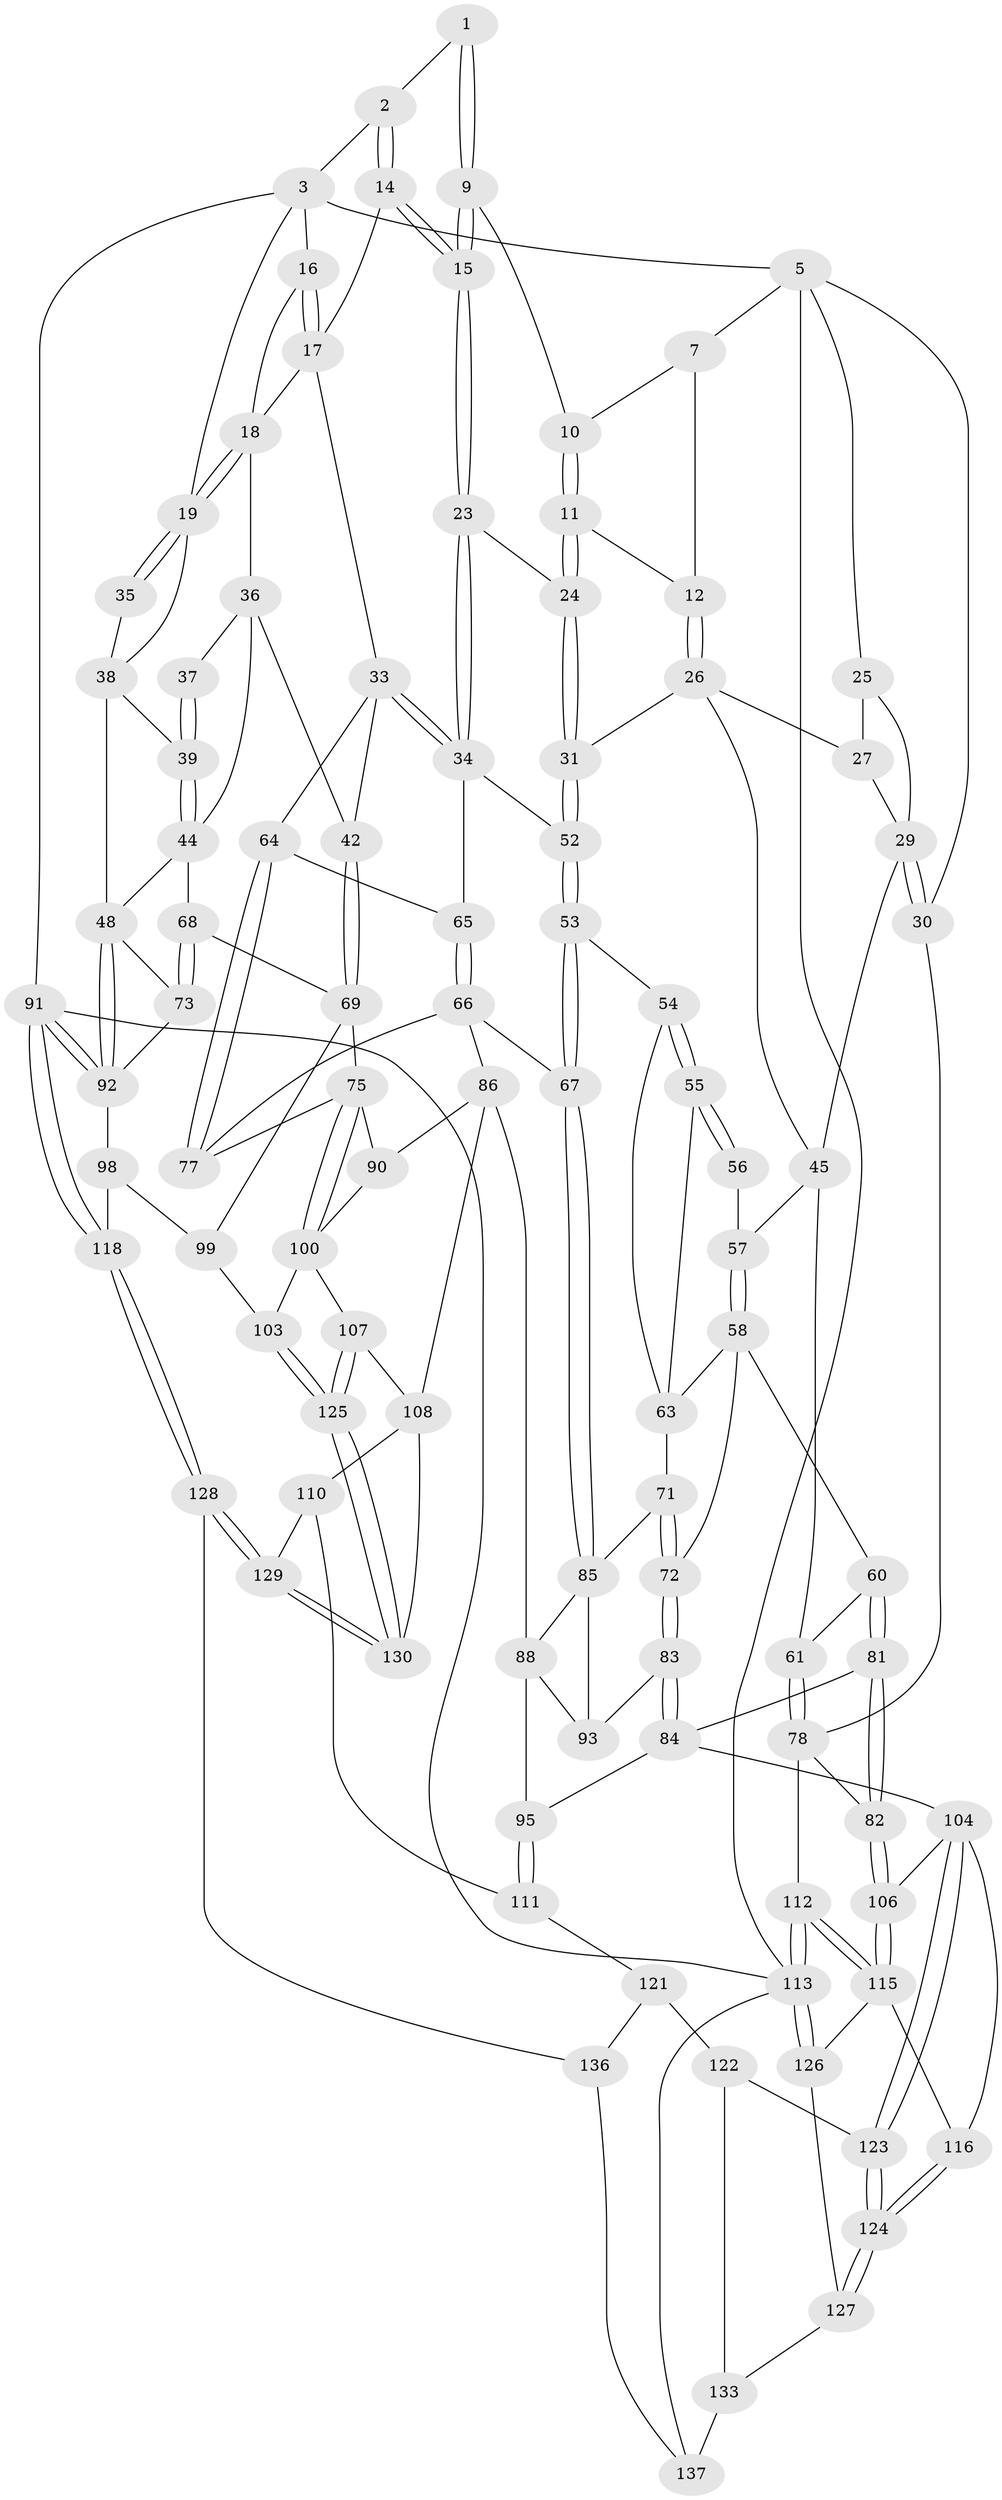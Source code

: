// Generated by graph-tools (version 1.1) at 2025/24/03/03/25 07:24:34]
// undirected, 96 vertices, 213 edges
graph export_dot {
graph [start="1"]
  node [color=gray90,style=filled];
  1 [pos="+0.5008113903131685+0"];
  2 [pos="+0.6931123189779936+0"];
  3 [pos="+0.7014677421819758+0",super="+4"];
  5 [pos="+0+0",super="+6"];
  7 [pos="+0.2978857037653658+0",super="+8"];
  9 [pos="+0.4536192643546537+0.06896545544917887"];
  10 [pos="+0.4082147011474575+0.07140677391608953"];
  11 [pos="+0.37341342535235766+0.10841100068685236"];
  12 [pos="+0.2904811304065243+0.1397024722062252",super="+13"];
  14 [pos="+0.6223925613343367+0.10401516965742028"];
  15 [pos="+0.6144881726905105+0.10884227736352546"];
  16 [pos="+0.8240144620838982+0.0822665587332409"];
  17 [pos="+0.662385399464547+0.13418626790248814",super="+22"];
  18 [pos="+0.8296428328119109+0.08712370386606284",super="+21"];
  19 [pos="+1+0",super="+20"];
  23 [pos="+0.5181408535689382+0.24100885238458652"];
  24 [pos="+0.513908071602589+0.2434658758851882"];
  25 [pos="+0.1421399725552048+0.05985247747528832",super="+28"];
  26 [pos="+0.2778817982845125+0.18375810968189898",super="+32"];
  27 [pos="+0.20664967710807397+0.2011611008484579"];
  29 [pos="+0+0.2291826024228221",super="+40"];
  30 [pos="+0+0.21113011811599794"];
  31 [pos="+0.49403771722069545+0.26453077072634995"];
  33 [pos="+0.7173231751129676+0.34603762121027326",super="+43"];
  34 [pos="+0.6467007922552749+0.3406099256959959",super="+51"];
  35 [pos="+0.985174055270615+0.1310833014308477"];
  36 [pos="+0.8686940765441205+0.19841669044984203",super="+41"];
  37 [pos="+0.90915614939724+0.1852009470457136"];
  38 [pos="+0.9896939733986436+0.30987141239898897",super="+47"];
  39 [pos="+0.978351449812804+0.3098584320731231"];
  42 [pos="+0.7515033769708016+0.375937666583836"];
  44 [pos="+0.8992741336697357+0.3644210043841155",super="+50"];
  45 [pos="+0.31500390450010196+0.28450614599513446",super="+46"];
  48 [pos="+1+0.4943357958212365",super="+49"];
  52 [pos="+0.488461361407724+0.3538432844342955"];
  53 [pos="+0.44171335381726934+0.43884483814164255"];
  54 [pos="+0.43613519018868097+0.4380503990353823"];
  55 [pos="+0.43586196010564304+0.43792469417789204",super="+62"];
  56 [pos="+0.3289220245263138+0.3332816824808316"];
  57 [pos="+0.3192994987778962+0.320878258178953"];
  58 [pos="+0.25637193671590985+0.4244972220572821",super="+59"];
  60 [pos="+0.17533060887178722+0.43741508178010624"];
  61 [pos="+0.12920234255234248+0.3927170895820539"];
  63 [pos="+0.3045454355478442+0.4451236695482993",super="+70"];
  64 [pos="+0.6339844869331999+0.457723847357749"];
  65 [pos="+0.5909748078094992+0.4282391815246956"];
  66 [pos="+0.5242795434200943+0.4805610335870021",super="+80"];
  67 [pos="+0.4661632575290052+0.48180081311032974"];
  68 [pos="+0.8010356626004954+0.5459847898773315"];
  69 [pos="+0.7872228207407888+0.5451632016817252",super="+74"];
  71 [pos="+0.3108317957342817+0.5472357096855126"];
  72 [pos="+0.2883317992971847+0.5670763903155931"];
  73 [pos="+0.9265558440023525+0.5966670839163633"];
  75 [pos="+0.763840892308548+0.5636112911207882",super="+76"];
  77 [pos="+0.6345030989113629+0.5215336358737697"];
  78 [pos="+0.04213067701232917+0.49767163700345735",super="+79"];
  81 [pos="+0.1388606711947137+0.5948780480399618"];
  82 [pos="+0.10622895954593592+0.6193176746585685"];
  83 [pos="+0.28593762672231865+0.5755594619891419"];
  84 [pos="+0.2717448474001086+0.5979464786946286",super="+96"];
  85 [pos="+0.45893677247376813+0.5566412204958072",super="+89"];
  86 [pos="+0.542543029817459+0.6167679585212242",super="+87"];
  88 [pos="+0.47792762151244966+0.6119946647129278",super="+94"];
  90 [pos="+0.6090656949857006+0.6419909441003717"];
  91 [pos="+1+1"];
  92 [pos="+1+0.6076411103974764",super="+97"];
  93 [pos="+0.3470893107181493+0.5985026190159202"];
  95 [pos="+0.4296678984876534+0.6909365156853483"];
  98 [pos="+0.9625166900477318+0.6636026138198026",super="+119"];
  99 [pos="+0.8653950908967599+0.7226852677683651",super="+102"];
  100 [pos="+0.7350751729724653+0.7073726966227053",super="+101"];
  103 [pos="+0.7390210474935567+0.7109908102538052"];
  104 [pos="+0.23869839620418556+0.757544456852404",super="+105"];
  106 [pos="+0.10090602293850919+0.6289274504539974"];
  107 [pos="+0.6481695290335716+0.7387376324737938"];
  108 [pos="+0.5740893653455321+0.765285552586374",super="+109"];
  110 [pos="+0.5687459564603693+0.7683683245118565",super="+131"];
  111 [pos="+0.4432154354388856+0.7543760055624562",super="+120"];
  112 [pos="+0+0.6907645658438379"];
  113 [pos="+0+1",super="+114"];
  115 [pos="+0+0.6808526538376048",super="+117"];
  116 [pos="+0.10420720233193183+0.76958900508511"];
  118 [pos="+0.9235173301435794+1"];
  121 [pos="+0.3923091597265282+0.8467998574165669",super="+135"];
  122 [pos="+0.2830684523174312+0.8248335172038292",super="+132"];
  123 [pos="+0.2438780369616622+0.8043450486861471"];
  124 [pos="+0.20000811449192035+0.8363796633994328"];
  125 [pos="+0.7111891306205411+1"];
  126 [pos="+0.07491476004675486+0.8554941491999798"];
  127 [pos="+0.16489627336690302+0.8761143025661765"];
  128 [pos="+0.7483199271347429+1"];
  129 [pos="+0.7333512422497641+1"];
  130 [pos="+0.7181149857052128+1"];
  133 [pos="+0.2575819377692731+0.9752012639457319",super="+134"];
  136 [pos="+0.44651668903924874+1"];
  137 [pos="+0+1",super="+138"];
  1 -- 2;
  1 -- 9;
  1 -- 9;
  2 -- 3;
  2 -- 14;
  2 -- 14;
  3 -- 16;
  3 -- 91;
  3 -- 5;
  3 -- 19;
  5 -- 30;
  5 -- 113;
  5 -- 25;
  5 -- 7;
  7 -- 10;
  7 -- 12;
  9 -- 10;
  9 -- 15;
  9 -- 15;
  10 -- 11;
  10 -- 11;
  11 -- 12;
  11 -- 24;
  11 -- 24;
  12 -- 26;
  12 -- 26;
  14 -- 15;
  14 -- 15;
  14 -- 17;
  15 -- 23;
  15 -- 23;
  16 -- 17;
  16 -- 17;
  16 -- 18;
  17 -- 18;
  17 -- 33;
  18 -- 19;
  18 -- 19;
  18 -- 36;
  19 -- 35;
  19 -- 35;
  19 -- 38;
  23 -- 24;
  23 -- 34;
  23 -- 34;
  24 -- 31;
  24 -- 31;
  25 -- 27;
  25 -- 29;
  26 -- 27;
  26 -- 45;
  26 -- 31;
  27 -- 29;
  29 -- 30;
  29 -- 30;
  29 -- 45;
  30 -- 78;
  31 -- 52;
  31 -- 52;
  33 -- 34;
  33 -- 34;
  33 -- 64;
  33 -- 42;
  34 -- 65;
  34 -- 52;
  35 -- 38;
  36 -- 37;
  36 -- 42;
  36 -- 44;
  37 -- 39;
  37 -- 39;
  38 -- 39;
  38 -- 48;
  39 -- 44;
  39 -- 44;
  42 -- 69;
  42 -- 69;
  44 -- 48;
  44 -- 68;
  45 -- 57;
  45 -- 61;
  48 -- 92;
  48 -- 92;
  48 -- 73;
  52 -- 53;
  52 -- 53;
  53 -- 54;
  53 -- 67;
  53 -- 67;
  54 -- 55;
  54 -- 55;
  54 -- 63;
  55 -- 56 [weight=2];
  55 -- 56;
  55 -- 63;
  56 -- 57;
  57 -- 58;
  57 -- 58;
  58 -- 63;
  58 -- 72;
  58 -- 60;
  60 -- 61;
  60 -- 81;
  60 -- 81;
  61 -- 78;
  61 -- 78;
  63 -- 71;
  64 -- 65;
  64 -- 77;
  64 -- 77;
  65 -- 66;
  65 -- 66;
  66 -- 67;
  66 -- 77;
  66 -- 86;
  67 -- 85;
  67 -- 85;
  68 -- 69;
  68 -- 73;
  68 -- 73;
  69 -- 75;
  69 -- 99;
  71 -- 72;
  71 -- 72;
  71 -- 85;
  72 -- 83;
  72 -- 83;
  73 -- 92;
  75 -- 100;
  75 -- 100;
  75 -- 90;
  75 -- 77;
  78 -- 82;
  78 -- 112;
  81 -- 82;
  81 -- 82;
  81 -- 84;
  82 -- 106;
  82 -- 106;
  83 -- 84;
  83 -- 84;
  83 -- 93;
  84 -- 104;
  84 -- 95;
  85 -- 88;
  85 -- 93;
  86 -- 90;
  86 -- 88;
  86 -- 108;
  88 -- 93;
  88 -- 95;
  90 -- 100;
  91 -- 92;
  91 -- 92;
  91 -- 118;
  91 -- 118;
  91 -- 113;
  92 -- 98;
  95 -- 111;
  95 -- 111;
  98 -- 99 [weight=2];
  98 -- 118;
  99 -- 103;
  100 -- 103;
  100 -- 107;
  103 -- 125;
  103 -- 125;
  104 -- 123;
  104 -- 123;
  104 -- 106;
  104 -- 116;
  106 -- 115;
  106 -- 115;
  107 -- 108;
  107 -- 125;
  107 -- 125;
  108 -- 130;
  108 -- 110;
  110 -- 111 [weight=2];
  110 -- 129;
  111 -- 121;
  112 -- 113;
  112 -- 113;
  112 -- 115;
  112 -- 115;
  113 -- 126;
  113 -- 126;
  113 -- 137;
  115 -- 116;
  115 -- 126;
  116 -- 124;
  116 -- 124;
  118 -- 128;
  118 -- 128;
  121 -- 122 [weight=2];
  121 -- 136;
  122 -- 123;
  122 -- 133;
  123 -- 124;
  123 -- 124;
  124 -- 127;
  124 -- 127;
  125 -- 130;
  125 -- 130;
  126 -- 127;
  127 -- 133;
  128 -- 129;
  128 -- 129;
  128 -- 136;
  129 -- 130;
  129 -- 130;
  133 -- 137 [weight=2];
  136 -- 137;
}
